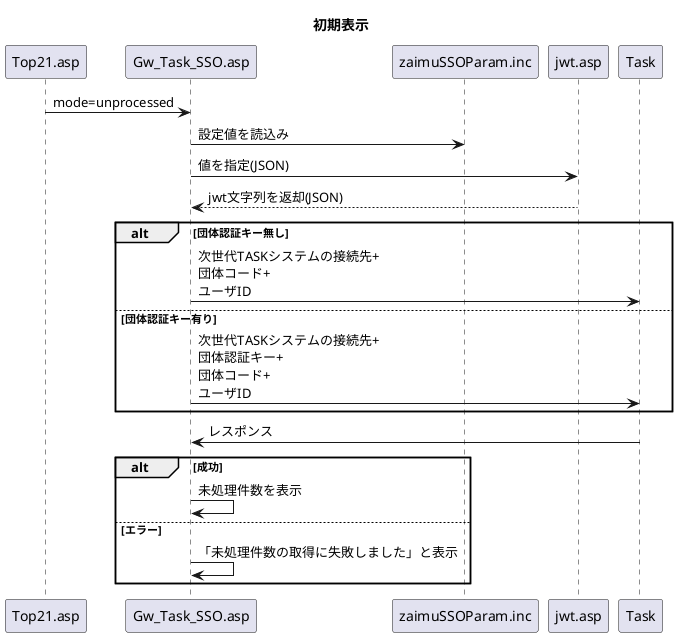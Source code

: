 @startuml 初期表示
Title 初期表示
Top21.asp -> Gw_Task_SSO.asp: mode=unprocessed
Gw_Task_SSO.asp -> zaimuSSOParam.inc: 設定値を読込み
Gw_Task_SSO.asp -> jwt.asp: 値を指定(JSON)
return jwt文字列を返却(JSON)
alt 団体認証キー無し
    Gw_Task_SSO.asp -> Task: 次世代TASKシステムの接続先+\n団体コード+\nユーザID
else 団体認証キー有り
    Gw_Task_SSO.asp -> Task: 次世代TASKシステムの接続先+\n団体認証キー+\n団体コード+\nユーザID
end
Task -> Gw_Task_SSO.asp: レスポンス
alt 成功
    Gw_Task_SSO.asp -> Gw_Task_SSO.asp: 未処理件数を表示
else エラー
    Gw_Task_SSO.asp -> Gw_Task_SSO.asp: 「未処理件数の取得に失敗しました」と表示
end
@enduml
